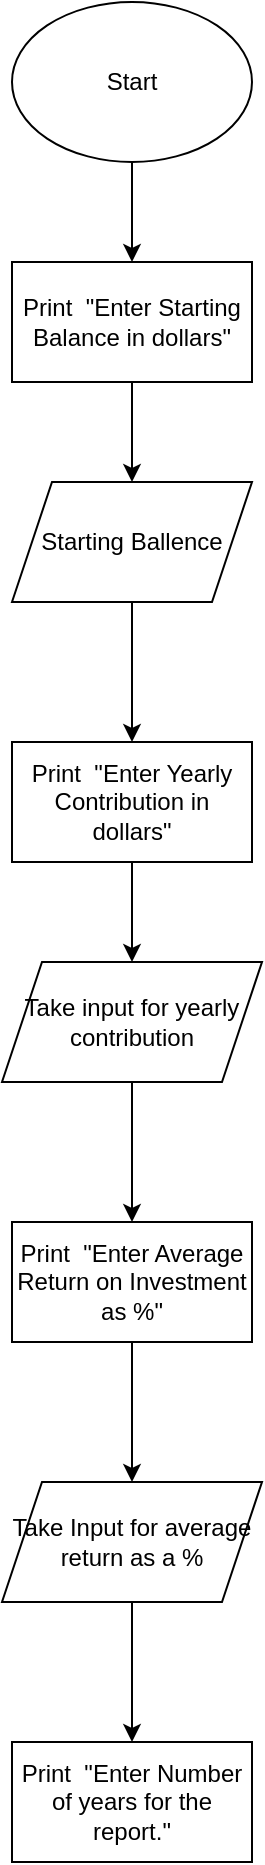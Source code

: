 <mxfile version="13.7.3" type="github">
  <diagram id="QJZSinkK2FsxAQ3xHx37" name="Page-1">
    <mxGraphModel dx="1422" dy="745" grid="1" gridSize="10" guides="1" tooltips="1" connect="1" arrows="1" fold="1" page="1" pageScale="1" pageWidth="850" pageHeight="1100" math="0" shadow="0">
      <root>
        <mxCell id="0" />
        <mxCell id="1" parent="0" />
        <mxCell id="JYR65KKjqt2kT8zwGB6u-4" style="edgeStyle=orthogonalEdgeStyle;rounded=0;orthogonalLoop=1;jettySize=auto;html=1;" parent="1" source="JYR65KKjqt2kT8zwGB6u-1" edge="1">
          <mxGeometry relative="1" as="geometry">
            <mxPoint x="170" y="180" as="targetPoint" />
          </mxGeometry>
        </mxCell>
        <mxCell id="JYR65KKjqt2kT8zwGB6u-1" value="Start" style="ellipse;whiteSpace=wrap;html=1;" parent="1" vertex="1">
          <mxGeometry x="110" y="50" width="120" height="80" as="geometry" />
        </mxCell>
        <mxCell id="Hc7OhE6wB37xgQRm1Z9K-6" style="edgeStyle=orthogonalEdgeStyle;rounded=0;orthogonalLoop=1;jettySize=auto;html=1;exitX=0.5;exitY=1;exitDx=0;exitDy=0;entryX=0.5;entryY=0;entryDx=0;entryDy=0;" edge="1" parent="1" source="JYR65KKjqt2kT8zwGB6u-8" target="JYR65KKjqt2kT8zwGB6u-10">
          <mxGeometry relative="1" as="geometry" />
        </mxCell>
        <mxCell id="JYR65KKjqt2kT8zwGB6u-8" value="Print&amp;nbsp; &quot;Enter Starting Balance in dollars&quot;" style="rounded=0;whiteSpace=wrap;html=1;" parent="1" vertex="1">
          <mxGeometry x="110" y="180" width="120" height="60" as="geometry" />
        </mxCell>
        <mxCell id="Hc7OhE6wB37xgQRm1Z9K-5" style="edgeStyle=orthogonalEdgeStyle;rounded=0;orthogonalLoop=1;jettySize=auto;html=1;exitX=0.5;exitY=1;exitDx=0;exitDy=0;entryX=0.5;entryY=0;entryDx=0;entryDy=0;" edge="1" parent="1" source="JYR65KKjqt2kT8zwGB6u-10" target="Hc7OhE6wB37xgQRm1Z9K-1">
          <mxGeometry relative="1" as="geometry" />
        </mxCell>
        <mxCell id="JYR65KKjqt2kT8zwGB6u-10" value="Starting Ballence" style="shape=parallelogram;perimeter=parallelogramPerimeter;whiteSpace=wrap;html=1;fixedSize=1;" parent="1" vertex="1">
          <mxGeometry x="110" y="290" width="120" height="60" as="geometry" />
        </mxCell>
        <mxCell id="Hc7OhE6wB37xgQRm1Z9K-3" style="edgeStyle=orthogonalEdgeStyle;rounded=0;orthogonalLoop=1;jettySize=auto;html=1;entryX=0.5;entryY=0;entryDx=0;entryDy=0;" edge="1" parent="1" source="Hc7OhE6wB37xgQRm1Z9K-1" target="Hc7OhE6wB37xgQRm1Z9K-2">
          <mxGeometry relative="1" as="geometry" />
        </mxCell>
        <mxCell id="Hc7OhE6wB37xgQRm1Z9K-1" value="Print&amp;nbsp; &quot;Enter Yearly Contribution in dollars&quot;" style="rounded=0;whiteSpace=wrap;html=1;" vertex="1" parent="1">
          <mxGeometry x="110" y="420" width="120" height="60" as="geometry" />
        </mxCell>
        <mxCell id="Hc7OhE6wB37xgQRm1Z9K-8" style="edgeStyle=orthogonalEdgeStyle;rounded=0;orthogonalLoop=1;jettySize=auto;html=1;entryX=0.5;entryY=0;entryDx=0;entryDy=0;" edge="1" parent="1" source="Hc7OhE6wB37xgQRm1Z9K-2" target="Hc7OhE6wB37xgQRm1Z9K-7">
          <mxGeometry relative="1" as="geometry" />
        </mxCell>
        <mxCell id="Hc7OhE6wB37xgQRm1Z9K-2" value="Take input for yearly contribution" style="shape=parallelogram;perimeter=parallelogramPerimeter;whiteSpace=wrap;html=1;fixedSize=1;" vertex="1" parent="1">
          <mxGeometry x="105" y="530" width="130" height="60" as="geometry" />
        </mxCell>
        <mxCell id="Hc7OhE6wB37xgQRm1Z9K-10" style="edgeStyle=orthogonalEdgeStyle;rounded=0;orthogonalLoop=1;jettySize=auto;html=1;entryX=0.5;entryY=0;entryDx=0;entryDy=0;" edge="1" parent="1" source="Hc7OhE6wB37xgQRm1Z9K-7" target="Hc7OhE6wB37xgQRm1Z9K-9">
          <mxGeometry relative="1" as="geometry" />
        </mxCell>
        <mxCell id="Hc7OhE6wB37xgQRm1Z9K-7" value="Print&amp;nbsp; &quot;Enter Average Return on Investment as %&quot;" style="rounded=0;whiteSpace=wrap;html=1;" vertex="1" parent="1">
          <mxGeometry x="110" y="660" width="120" height="60" as="geometry" />
        </mxCell>
        <mxCell id="Hc7OhE6wB37xgQRm1Z9K-12" style="edgeStyle=orthogonalEdgeStyle;rounded=0;orthogonalLoop=1;jettySize=auto;html=1;exitX=0.5;exitY=1;exitDx=0;exitDy=0;" edge="1" parent="1" source="Hc7OhE6wB37xgQRm1Z9K-9" target="Hc7OhE6wB37xgQRm1Z9K-11">
          <mxGeometry relative="1" as="geometry" />
        </mxCell>
        <mxCell id="Hc7OhE6wB37xgQRm1Z9K-9" value="Take Input for average return as a %" style="shape=parallelogram;perimeter=parallelogramPerimeter;whiteSpace=wrap;html=1;fixedSize=1;" vertex="1" parent="1">
          <mxGeometry x="105" y="790" width="130" height="60" as="geometry" />
        </mxCell>
        <mxCell id="Hc7OhE6wB37xgQRm1Z9K-11" value="Print&amp;nbsp; &quot;Enter Number of years for the report.&quot;" style="rounded=0;whiteSpace=wrap;html=1;" vertex="1" parent="1">
          <mxGeometry x="110" y="920" width="120" height="60" as="geometry" />
        </mxCell>
      </root>
    </mxGraphModel>
  </diagram>
</mxfile>
